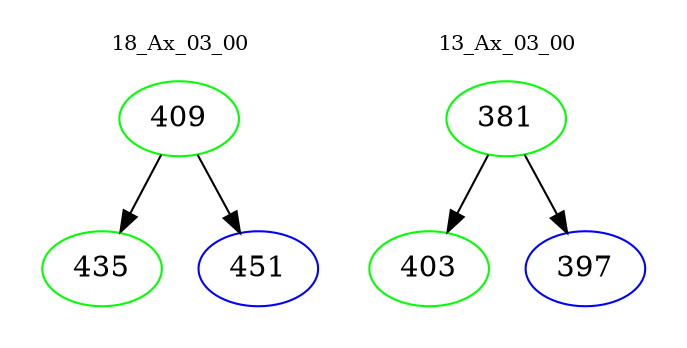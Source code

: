 digraph{
subgraph cluster_0 {
color = white
label = "18_Ax_03_00";
fontsize=10;
T0_409 [label="409", color="green"]
T0_409 -> T0_435 [color="black"]
T0_435 [label="435", color="green"]
T0_409 -> T0_451 [color="black"]
T0_451 [label="451", color="blue"]
}
subgraph cluster_1 {
color = white
label = "13_Ax_03_00";
fontsize=10;
T1_381 [label="381", color="green"]
T1_381 -> T1_403 [color="black"]
T1_403 [label="403", color="green"]
T1_381 -> T1_397 [color="black"]
T1_397 [label="397", color="blue"]
}
}
